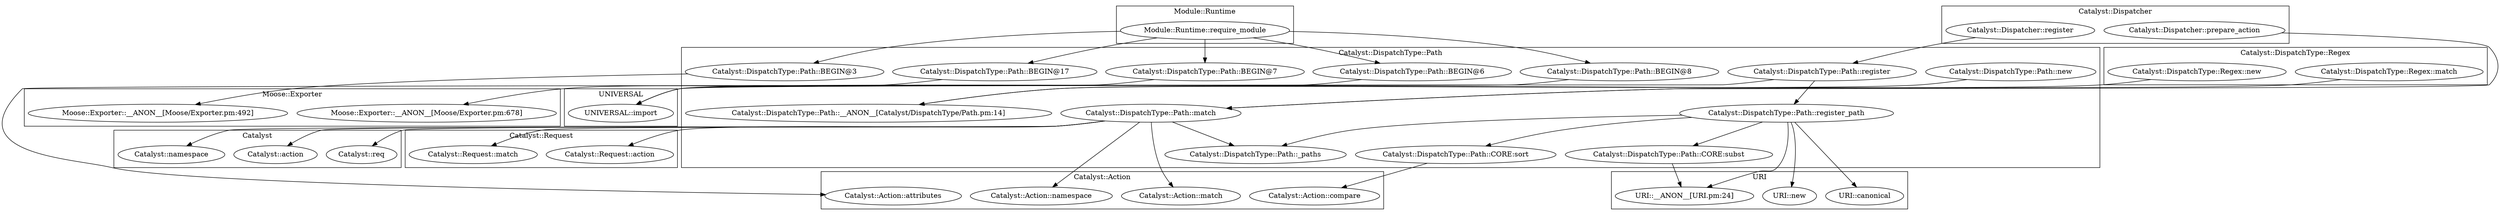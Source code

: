 digraph {
graph [overlap=false]
subgraph cluster_Catalyst_Dispatcher {
	label="Catalyst::Dispatcher";
	"Catalyst::Dispatcher::prepare_action";
	"Catalyst::Dispatcher::register";
}
subgraph cluster_Catalyst {
	label="Catalyst";
	"Catalyst::namespace";
	"Catalyst::req";
	"Catalyst::action";
}
subgraph cluster_Catalyst_Request {
	label="Catalyst::Request";
	"Catalyst::Request::action";
	"Catalyst::Request::match";
}
subgraph cluster_Catalyst_Action {
	label="Catalyst::Action";
	"Catalyst::Action::namespace";
	"Catalyst::Action::compare";
	"Catalyst::Action::attributes";
	"Catalyst::Action::match";
}
subgraph cluster_UNIVERSAL {
	label="UNIVERSAL";
	"UNIVERSAL::import";
}
subgraph cluster_Catalyst_DispatchType_Path {
	label="Catalyst::DispatchType::Path";
	"Catalyst::DispatchType::Path::register";
	"Catalyst::DispatchType::Path::BEGIN@17";
	"Catalyst::DispatchType::Path::match";
	"Catalyst::DispatchType::Path::register_path";
	"Catalyst::DispatchType::Path::BEGIN@8";
	"Catalyst::DispatchType::Path::BEGIN@3";
	"Catalyst::DispatchType::Path::_paths";
	"Catalyst::DispatchType::Path::BEGIN@6";
	"Catalyst::DispatchType::Path::BEGIN@7";
	"Catalyst::DispatchType::Path::__ANON__[Catalyst/DispatchType/Path.pm:14]";
	"Catalyst::DispatchType::Path::CORE:sort";
	"Catalyst::DispatchType::Path::CORE:subst";
	"Catalyst::DispatchType::Path::new";
}
subgraph cluster_Module_Runtime {
	label="Module::Runtime";
	"Module::Runtime::require_module";
}
subgraph cluster_Catalyst_DispatchType_Regex {
	label="Catalyst::DispatchType::Regex";
	"Catalyst::DispatchType::Regex::new";
	"Catalyst::DispatchType::Regex::match";
}
subgraph cluster_URI {
	label="URI";
	"URI::canonical";
	"URI::__ANON__[URI.pm:24]";
	"URI::new";
}
subgraph cluster_Moose_Exporter {
	label="Moose::Exporter";
	"Moose::Exporter::__ANON__[Moose/Exporter.pm:492]";
	"Moose::Exporter::__ANON__[Moose/Exporter.pm:678]";
}
"Catalyst::DispatchType::Path::match" -> "Catalyst::DispatchType::Path::_paths";
"Catalyst::DispatchType::Path::register_path" -> "Catalyst::DispatchType::Path::_paths";
"Catalyst::DispatchType::Path::register_path" -> "URI::canonical";
"Catalyst::DispatchType::Path::BEGIN@6" -> "UNIVERSAL::import";
"Catalyst::DispatchType::Path::BEGIN@8" -> "UNIVERSAL::import";
"Catalyst::DispatchType::Path::BEGIN@7" -> "UNIVERSAL::import";
"Catalyst::DispatchType::Path::register_path" -> "URI::new";
"Module::Runtime::require_module" -> "Catalyst::DispatchType::Path::BEGIN@7";
"Module::Runtime::require_module" -> "Catalyst::DispatchType::Path::BEGIN@6";
"Catalyst::DispatchType::Path::match" -> "Catalyst::Request::action";
"Catalyst::DispatchType::Path::BEGIN@17" -> "Moose::Exporter::__ANON__[Moose/Exporter.pm:678]";
"Catalyst::DispatchType::Path::BEGIN@3" -> "Moose::Exporter::__ANON__[Moose/Exporter.pm:492]";
"Catalyst::DispatchType::Path::register" -> "Catalyst::Action::attributes";
"Catalyst::DispatchType::Path::register_path" -> "URI::__ANON__[URI.pm:24]";
"Catalyst::DispatchType::Path::CORE:subst" -> "URI::__ANON__[URI.pm:24]";
"Catalyst::DispatchType::Path::match" -> "Catalyst::Request::match";
"Catalyst::DispatchType::Path::match" -> "Catalyst::Action::match";
"Catalyst::Dispatcher::prepare_action" -> "Catalyst::DispatchType::Path::match";
"Catalyst::DispatchType::Regex::match" -> "Catalyst::DispatchType::Path::match";
"Catalyst::DispatchType::Path::register" -> "Catalyst::DispatchType::Path::register_path";
"Module::Runtime::require_module" -> "Catalyst::DispatchType::Path::BEGIN@8";
"Catalyst::DispatchType::Path::CORE:sort" -> "Catalyst::Action::compare";
"Catalyst::DispatchType::Path::match" -> "Catalyst::namespace";
"Catalyst::DispatchType::Path::match" -> "Catalyst::action";
"Catalyst::Dispatcher::register" -> "Catalyst::DispatchType::Path::register";
"Catalyst::DispatchType::Path::register_path" -> "Catalyst::DispatchType::Path::CORE:sort";
"Catalyst::DispatchType::Path::register_path" -> "Catalyst::DispatchType::Path::CORE:subst";
"Module::Runtime::require_module" -> "Catalyst::DispatchType::Path::BEGIN@3";
"Catalyst::DispatchType::Regex::new" -> "Catalyst::DispatchType::Path::__ANON__[Catalyst/DispatchType/Path.pm:14]";
"Catalyst::DispatchType::Path::new" -> "Catalyst::DispatchType::Path::__ANON__[Catalyst/DispatchType/Path.pm:14]";
"Catalyst::DispatchType::Path::match" -> "Catalyst::Action::namespace";
"Catalyst::DispatchType::Path::match" -> "Catalyst::req";
"Module::Runtime::require_module" -> "Catalyst::DispatchType::Path::BEGIN@17";
}

